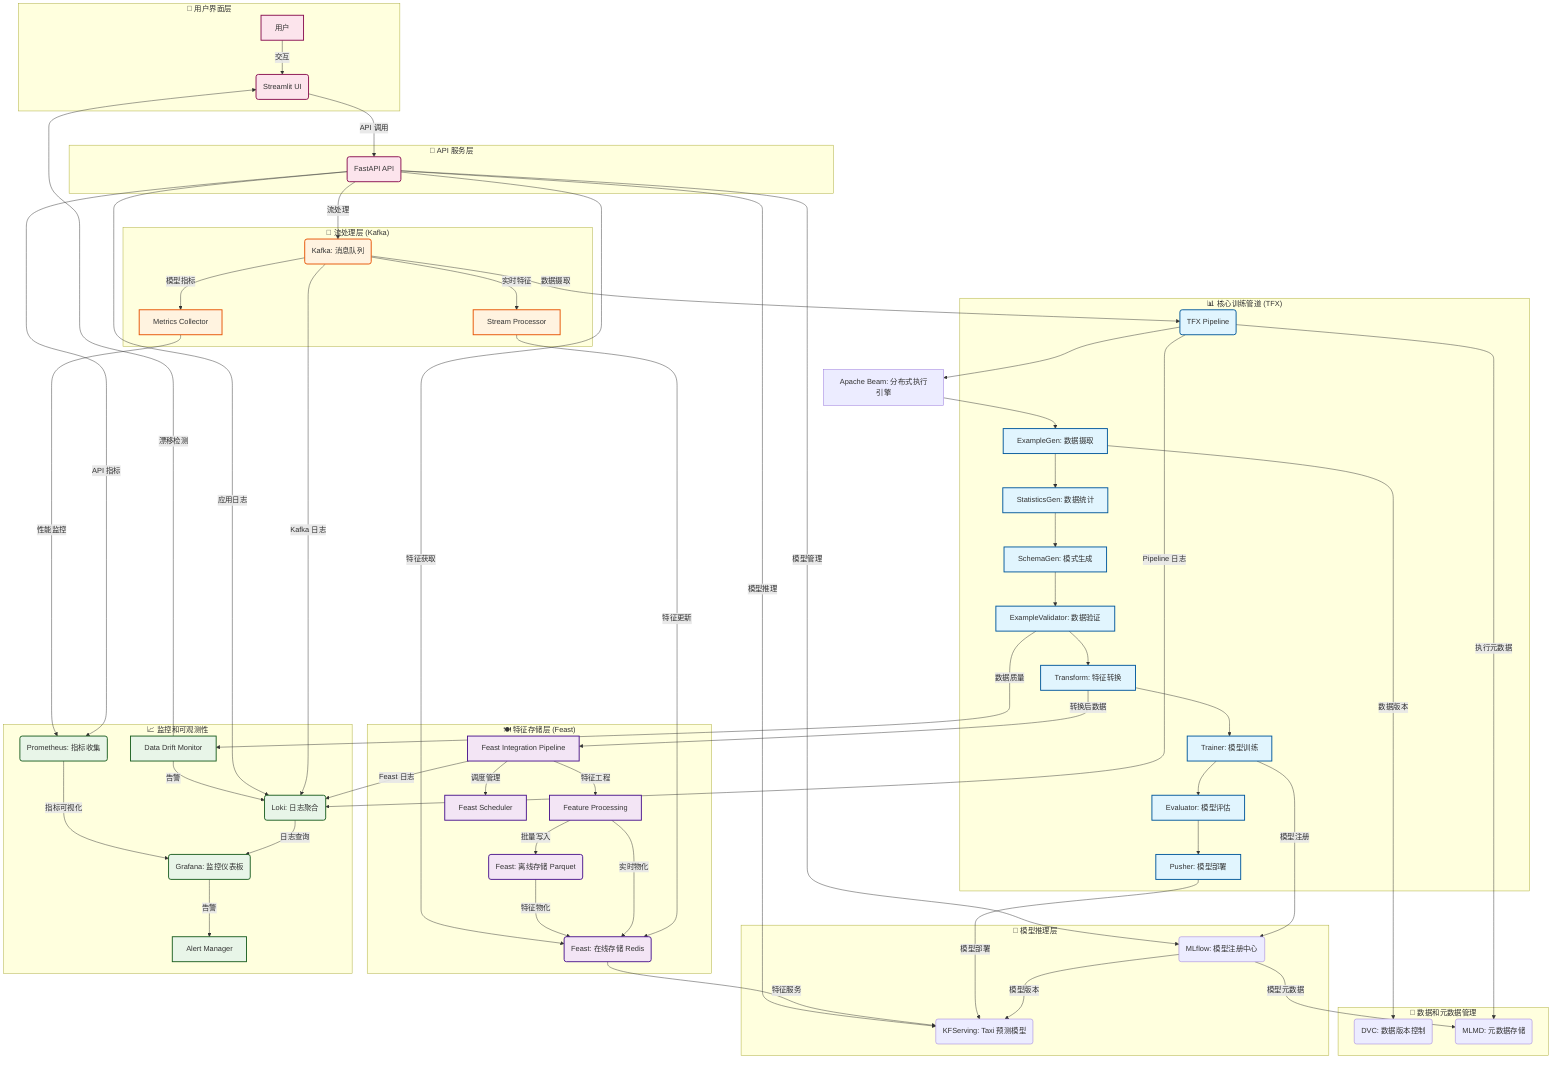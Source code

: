 graph TD
    %% 用户交互层
    A[用户] -->|交互| B(Streamlit UI)
    B -->|API 调用| C(FastAPI API)
    
    %% 推理服务层
    C -->|模型推理| D(KFServing: Taxi 预测模型)
    C -->|特征获取| F(Feast: 在线存储 Redis)
    C -->|模型管理| T(MLflow: 模型注册中心)
    C -->|流处理| G(Kafka: 消息队列)
    
    %% 特征存储层
    F -->|特征服务| D
    O(Feast: 离线存储 Parquet) -->|特征物化| F
    
    %% 核心训练管道 (TFX Pipeline)
    G -->|数据摄取| H(TFX Pipeline)
    H --> H1[Apache Beam: 分布式执行引擎]
    H1 --> I[ExampleGen: 数据摄取]
    I --> J[StatisticsGen: 数据统计]
    J --> K[SchemaGen: 模式生成]
    K --> L[ExampleValidator: 数据验证]
    L --> M[Transform: 特征转换]
    M --> P[Trainer: 模型训练]
    P --> R[Evaluator: 模型评估]
    R --> S[Pusher: 模型部署]
    
    %% 独立的 Feast 集成管道 (最佳实践)
    M -->|转换后数据| Z[Feast Integration Pipeline]
    Z -->|特征工程| AA[Feature Processing]
    AA -->|批量写入| O
    AA -->|实时物化| F
    Z -->|调度管理| BB[Feast Scheduler]
    
    %% 模型管理和部署
    P -->|模型注册| T
    S -->|模型部署| D
    T -->|模型版本| D
    
    %% 数据版本和元数据管理
    I -->|数据版本| U(DVC: 数据版本控制)
    H -->|执行元数据| V(MLMD: 元数据存储)
    T -->|模型元数据| V
    
    %% 实时数据流
    G -->|实时特征| CC[Stream Processor]
    CC -->|特征更新| F
    G -->|模型指标| DD[Metrics Collector]
    DD -->|性能监控| W
    
    %% 数据质量监控
    L -->|数据质量| EE[Data Drift Monitor]
    EE -->|漂移检测| B
    EE -->|告警| X
    
    %% 监控和可观测性
    C -->|API 指标| W(Prometheus: 指标收集)
    C -->|应用日志| X(Loki: 日志聚合)
    G -->|Kafka 日志| X
    H -->|Pipeline 日志| X
    Z -->|Feast 日志| X
    W -->|指标可视化| Y(Grafana: 监控仪表板)
    X -->|日志查询| Y
    Y -->|告警| FF[Alert Manager]
    
    %% 组件分组
    subgraph "🎯 用户界面层"
        A
        B
    end
    
    subgraph "🚀 API 服务层"
        C
    end
    
    subgraph "🤖 模型推理层"
        D
        T
    end
    
    subgraph "🍽️ 特征存储层 (Feast)"
        F
        O
        Z
        AA
        BB
    end
    
    subgraph "📊 核心训练管道 (TFX)"
        H
        I
        J
        K
        L
        M
        P
        R
        S
    end
    
    subgraph "🌊 流处理层 (Kafka)"
        G
        CC
        DD
    end
    
    subgraph "📈 监控和可观测性"
        W
        X
        Y
        FF
        EE
    end
    
    subgraph "💾 数据和元数据管理"
        U
        V
    end
    
    %% 样式定义
    classDef tfxComponent fill:#e1f5fe,stroke:#01579b,stroke-width:2px
    classDef feastComponent fill:#f3e5f5,stroke:#4a148c,stroke-width:2px
    classDef kafkaComponent fill:#fff3e0,stroke:#e65100,stroke-width:2px
    classDef monitoringComponent fill:#e8f5e8,stroke:#1b5e20,stroke-width:2px
    classDef uiComponent fill:#fce4ec,stroke:#880e4f,stroke-width:2px
    
    class I,J,K,L,M,P,R,S,H tfxComponent
    class F,O,Z,AA,BB feastComponent
    class G,CC,DD kafkaComponent
    class W,X,Y,FF,EE monitoringComponent
    class A,B,C uiComponent